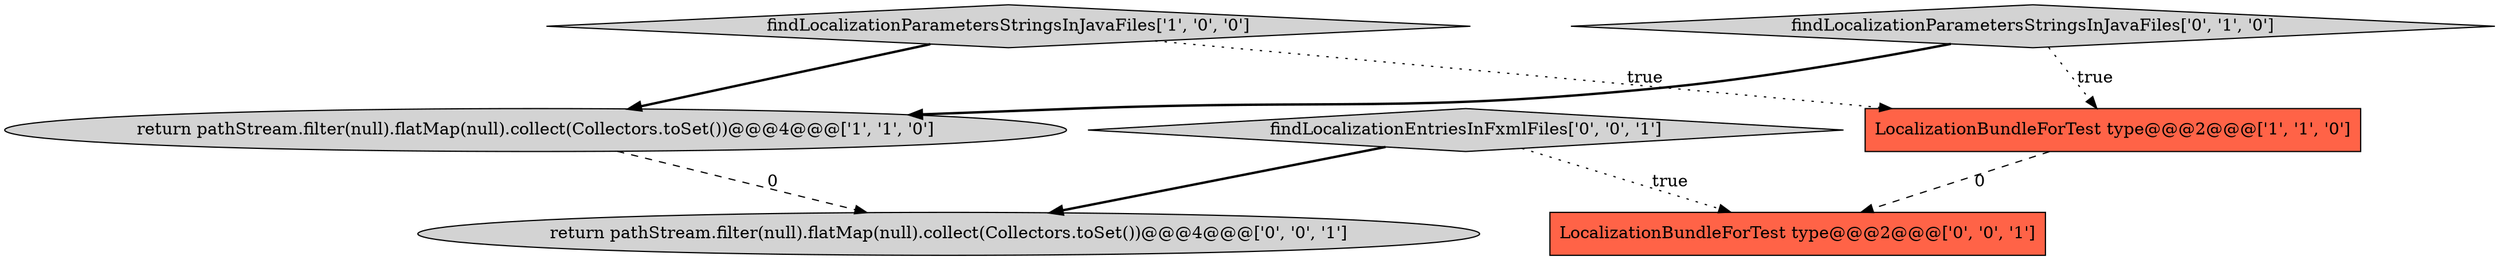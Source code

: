 digraph {
2 [style = filled, label = "findLocalizationParametersStringsInJavaFiles['1', '0', '0']", fillcolor = lightgray, shape = diamond image = "AAA0AAABBB1BBB"];
0 [style = filled, label = "LocalizationBundleForTest type@@@2@@@['1', '1', '0']", fillcolor = tomato, shape = box image = "AAA0AAABBB1BBB"];
3 [style = filled, label = "findLocalizationParametersStringsInJavaFiles['0', '1', '0']", fillcolor = lightgray, shape = diamond image = "AAA0AAABBB2BBB"];
5 [style = filled, label = "findLocalizationEntriesInFxmlFiles['0', '0', '1']", fillcolor = lightgray, shape = diamond image = "AAA0AAABBB3BBB"];
6 [style = filled, label = "LocalizationBundleForTest type@@@2@@@['0', '0', '1']", fillcolor = tomato, shape = box image = "AAA0AAABBB3BBB"];
1 [style = filled, label = "return pathStream.filter(null).flatMap(null).collect(Collectors.toSet())@@@4@@@['1', '1', '0']", fillcolor = lightgray, shape = ellipse image = "AAA0AAABBB1BBB"];
4 [style = filled, label = "return pathStream.filter(null).flatMap(null).collect(Collectors.toSet())@@@4@@@['0', '0', '1']", fillcolor = lightgray, shape = ellipse image = "AAA0AAABBB3BBB"];
1->4 [style = dashed, label="0"];
5->6 [style = dotted, label="true"];
2->0 [style = dotted, label="true"];
3->1 [style = bold, label=""];
2->1 [style = bold, label=""];
5->4 [style = bold, label=""];
0->6 [style = dashed, label="0"];
3->0 [style = dotted, label="true"];
}
